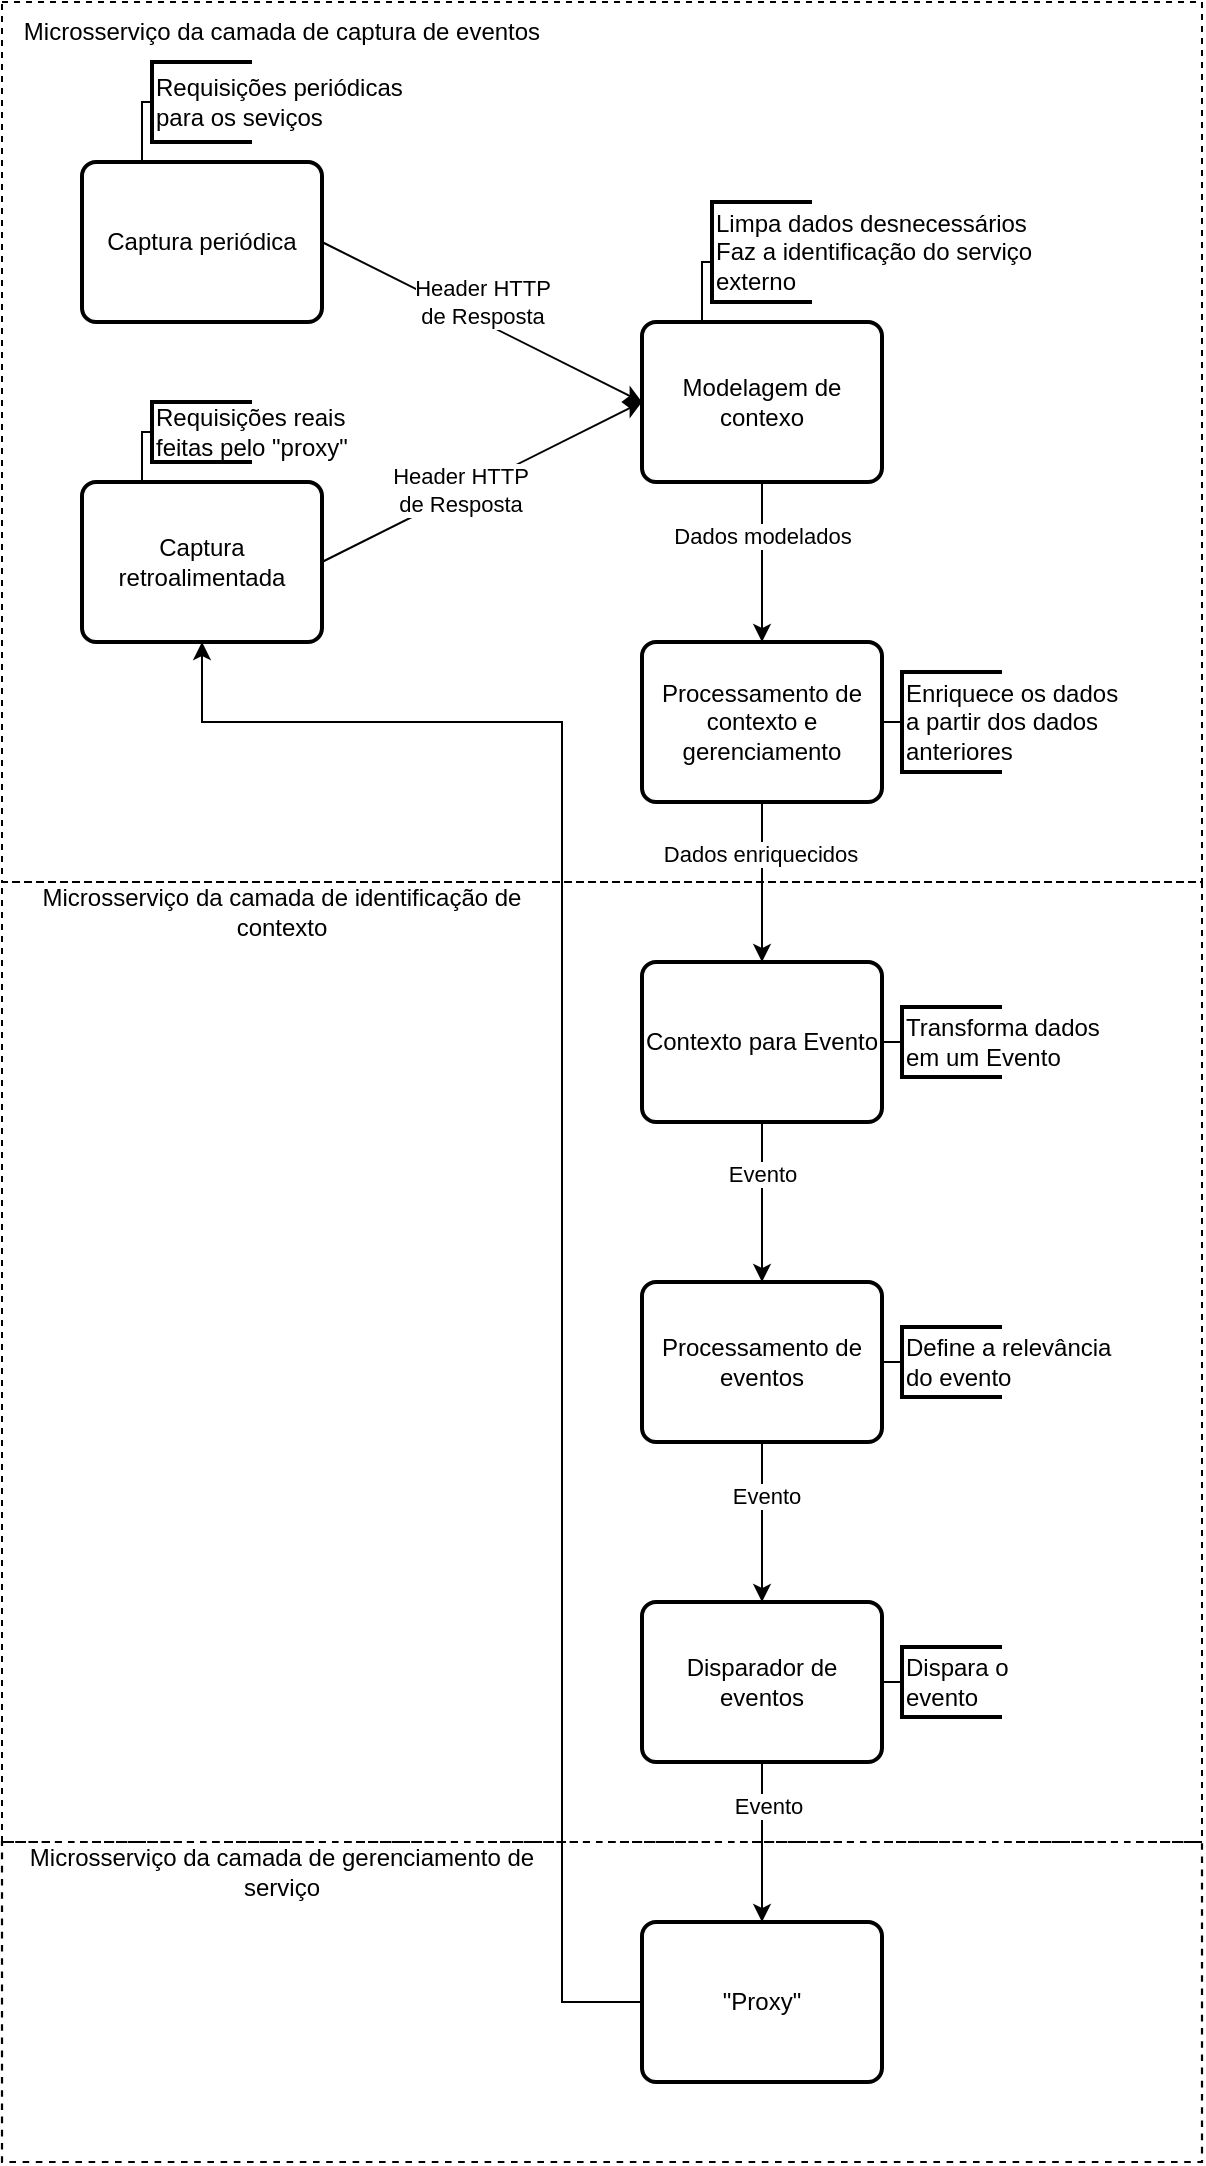 <mxfile version="20.2.8" type="device"><diagram id="4qE8dtD40p7-KFMJXsh_" name="Page-1"><mxGraphModel dx="1778" dy="1091" grid="1" gridSize="10" guides="1" tooltips="1" connect="1" arrows="1" fold="1" page="1" pageScale="1" pageWidth="850" pageHeight="1100" math="0" shadow="0"><root><mxCell id="0"/><mxCell id="1" parent="0"/><mxCell id="U6fac03QQxu_pyMV8T7V-13" value="" style="rounded=0;whiteSpace=wrap;html=1;fillColor=none;perimeterSpacing=0;strokeWidth=1.1;dashed=1;" vertex="1" parent="1"><mxGeometry x="80" y="960" width="600" height="160" as="geometry"/></mxCell><mxCell id="U6fac03QQxu_pyMV8T7V-12" value="" style="rounded=0;whiteSpace=wrap;html=1;dashed=1;fillColor=none;" vertex="1" parent="1"><mxGeometry x="80" y="480" width="600" height="480" as="geometry"/></mxCell><mxCell id="U6fac03QQxu_pyMV8T7V-11" value="" style="rounded=0;whiteSpace=wrap;html=1;dashed=1;fillColor=none;" vertex="1" parent="1"><mxGeometry x="80" y="40" width="600" height="440" as="geometry"/></mxCell><mxCell id="U6fac03QQxu_pyMV8T7V-14" style="rounded=0;orthogonalLoop=1;jettySize=auto;html=1;exitX=1;exitY=0.5;exitDx=0;exitDy=0;entryX=0;entryY=0.5;entryDx=0;entryDy=0;" edge="1" parent="1" source="U6fac03QQxu_pyMV8T7V-2" target="U6fac03QQxu_pyMV8T7V-4"><mxGeometry relative="1" as="geometry"/></mxCell><mxCell id="U6fac03QQxu_pyMV8T7V-23" value="Header HTTP&lt;br&gt;de Resposta" style="edgeLabel;html=1;align=center;verticalAlign=middle;resizable=0;points=[];" vertex="1" connectable="0" parent="U6fac03QQxu_pyMV8T7V-14"><mxGeometry x="-0.25" y="-1" relative="1" as="geometry"><mxPoint x="20" y="-1" as="offset"/></mxGeometry></mxCell><mxCell id="U6fac03QQxu_pyMV8T7V-34" style="edgeStyle=orthogonalEdgeStyle;rounded=0;orthogonalLoop=1;jettySize=auto;html=1;exitX=0.25;exitY=0;exitDx=0;exitDy=0;entryX=0;entryY=0.5;entryDx=0;entryDy=0;entryPerimeter=0;endArrow=none;endFill=0;" edge="1" parent="1" source="U6fac03QQxu_pyMV8T7V-2" target="U6fac03QQxu_pyMV8T7V-31"><mxGeometry relative="1" as="geometry"><Array as="points"><mxPoint x="150" y="90"/></Array></mxGeometry></mxCell><mxCell id="U6fac03QQxu_pyMV8T7V-2" value="Captura periódica" style="rounded=1;whiteSpace=wrap;html=1;absoluteArcSize=1;arcSize=14;strokeWidth=2;" vertex="1" parent="1"><mxGeometry x="120" y="120" width="120" height="80" as="geometry"/></mxCell><mxCell id="U6fac03QQxu_pyMV8T7V-15" style="edgeStyle=none;rounded=0;orthogonalLoop=1;jettySize=auto;html=1;exitX=1;exitY=0.5;exitDx=0;exitDy=0;entryX=0;entryY=0.5;entryDx=0;entryDy=0;" edge="1" parent="1" source="U6fac03QQxu_pyMV8T7V-3" target="U6fac03QQxu_pyMV8T7V-4"><mxGeometry relative="1" as="geometry"/></mxCell><mxCell id="U6fac03QQxu_pyMV8T7V-24" value="&lt;span style=&quot;color: rgba(0, 0, 0, 0); font-family: monospace; font-size: 0px; text-align: start; background-color: rgb(248, 249, 250);&quot;&gt;%3CmxGraphModel%3E%3Croot%3E%3CmxCell%20id%3D%220%22%2F%3E%3CmxCell%20id%3D%221%22%20parent%3D%220%22%2F%3E%3CmxCell%20id%3D%222%22%20value%3D%22Header%20HTTP%26lt%3Bbr%26gt%3Bde%20Resposta%22%20style%3D%22edgeLabel%3Bhtml%3D1%3Balign%3Dcenter%3BverticalAlign%3Dmiddle%3Bresizable%3D0%3Bpoints%3D%5B%5D%3B%22%20vertex%3D%221%22%20connectable%3D%220%22%20parent%3D%221%22%3E%3CmxGeometry%20x%3D%22319.723%22%20y%3D%22189.98%22%20as%3D%22geometry%22%2F%3E%3C%2FmxCell%3E%3C%2Froot%3E%3C%2FmxGraphModel%3E&lt;/span&gt;" style="edgeLabel;html=1;align=center;verticalAlign=middle;resizable=0;points=[];" vertex="1" connectable="0" parent="U6fac03QQxu_pyMV8T7V-15"><mxGeometry x="-0.106" relative="1" as="geometry"><mxPoint as="offset"/></mxGeometry></mxCell><mxCell id="U6fac03QQxu_pyMV8T7V-40" value="Header HTTP&lt;br&gt;de Resposta" style="edgeLabel;html=1;align=center;verticalAlign=middle;resizable=0;points=[];" vertex="1" connectable="0" parent="U6fac03QQxu_pyMV8T7V-15"><mxGeometry x="-0.136" y="2" relative="1" as="geometry"><mxPoint as="offset"/></mxGeometry></mxCell><mxCell id="U6fac03QQxu_pyMV8T7V-35" style="edgeStyle=orthogonalEdgeStyle;rounded=0;orthogonalLoop=1;jettySize=auto;html=1;exitX=0.25;exitY=0;exitDx=0;exitDy=0;entryX=0;entryY=0.5;entryDx=0;entryDy=0;entryPerimeter=0;endArrow=none;endFill=0;" edge="1" parent="1" source="U6fac03QQxu_pyMV8T7V-3" target="U6fac03QQxu_pyMV8T7V-32"><mxGeometry relative="1" as="geometry"><Array as="points"><mxPoint x="150" y="255"/></Array></mxGeometry></mxCell><mxCell id="U6fac03QQxu_pyMV8T7V-3" value="Captura retroalimentada" style="rounded=1;whiteSpace=wrap;html=1;absoluteArcSize=1;arcSize=14;strokeWidth=2;" vertex="1" parent="1"><mxGeometry x="120" y="280" width="120" height="80" as="geometry"/></mxCell><mxCell id="U6fac03QQxu_pyMV8T7V-16" style="edgeStyle=none;rounded=0;orthogonalLoop=1;jettySize=auto;html=1;exitX=0.5;exitY=1;exitDx=0;exitDy=0;" edge="1" parent="1" source="U6fac03QQxu_pyMV8T7V-4" target="U6fac03QQxu_pyMV8T7V-5"><mxGeometry relative="1" as="geometry"/></mxCell><mxCell id="U6fac03QQxu_pyMV8T7V-25" value="Dados modelados" style="edgeLabel;html=1;align=center;verticalAlign=middle;resizable=0;points=[];" vertex="1" connectable="0" parent="U6fac03QQxu_pyMV8T7V-16"><mxGeometry x="-0.342" relative="1" as="geometry"><mxPoint as="offset"/></mxGeometry></mxCell><mxCell id="U6fac03QQxu_pyMV8T7V-38" style="edgeStyle=orthogonalEdgeStyle;rounded=0;orthogonalLoop=1;jettySize=auto;html=1;exitX=0.25;exitY=0;exitDx=0;exitDy=0;entryX=0;entryY=0.5;entryDx=0;entryDy=0;entryPerimeter=0;endArrow=none;endFill=0;" edge="1" parent="1" source="U6fac03QQxu_pyMV8T7V-4" target="U6fac03QQxu_pyMV8T7V-37"><mxGeometry relative="1" as="geometry"><Array as="points"><mxPoint x="430" y="170"/></Array></mxGeometry></mxCell><mxCell id="U6fac03QQxu_pyMV8T7V-4" value="Modelagem de contexo" style="rounded=1;whiteSpace=wrap;html=1;absoluteArcSize=1;arcSize=14;strokeWidth=2;" vertex="1" parent="1"><mxGeometry x="400" y="200" width="120" height="80" as="geometry"/></mxCell><mxCell id="U6fac03QQxu_pyMV8T7V-17" style="edgeStyle=none;rounded=0;orthogonalLoop=1;jettySize=auto;html=1;exitX=0.5;exitY=1;exitDx=0;exitDy=0;entryX=0.5;entryY=0;entryDx=0;entryDy=0;" edge="1" parent="1" source="U6fac03QQxu_pyMV8T7V-5" target="U6fac03QQxu_pyMV8T7V-6"><mxGeometry relative="1" as="geometry"/></mxCell><mxCell id="U6fac03QQxu_pyMV8T7V-26" value="Dados enriquecidos" style="edgeLabel;html=1;align=center;verticalAlign=middle;resizable=0;points=[];" vertex="1" connectable="0" parent="U6fac03QQxu_pyMV8T7V-17"><mxGeometry x="-0.36" y="-1" relative="1" as="geometry"><mxPoint as="offset"/></mxGeometry></mxCell><mxCell id="U6fac03QQxu_pyMV8T7V-41" style="edgeStyle=orthogonalEdgeStyle;rounded=0;orthogonalLoop=1;jettySize=auto;html=1;exitX=1;exitY=0.5;exitDx=0;exitDy=0;entryX=0;entryY=0.5;entryDx=0;entryDy=0;entryPerimeter=0;endArrow=none;endFill=0;" edge="1" parent="1" source="U6fac03QQxu_pyMV8T7V-5" target="U6fac03QQxu_pyMV8T7V-39"><mxGeometry relative="1" as="geometry"/></mxCell><mxCell id="U6fac03QQxu_pyMV8T7V-5" value="Processamento de contexto e gerenciamento" style="rounded=1;whiteSpace=wrap;html=1;absoluteArcSize=1;arcSize=14;strokeWidth=2;" vertex="1" parent="1"><mxGeometry x="400" y="360" width="120" height="80" as="geometry"/></mxCell><mxCell id="U6fac03QQxu_pyMV8T7V-18" style="edgeStyle=none;rounded=0;orthogonalLoop=1;jettySize=auto;html=1;exitX=0.5;exitY=1;exitDx=0;exitDy=0;entryX=0.5;entryY=0;entryDx=0;entryDy=0;" edge="1" parent="1" source="U6fac03QQxu_pyMV8T7V-6" target="U6fac03QQxu_pyMV8T7V-7"><mxGeometry relative="1" as="geometry"/></mxCell><mxCell id="U6fac03QQxu_pyMV8T7V-27" value="Evento" style="edgeLabel;html=1;align=center;verticalAlign=middle;resizable=0;points=[];" vertex="1" connectable="0" parent="U6fac03QQxu_pyMV8T7V-18"><mxGeometry x="-0.36" relative="1" as="geometry"><mxPoint as="offset"/></mxGeometry></mxCell><mxCell id="U6fac03QQxu_pyMV8T7V-43" style="edgeStyle=orthogonalEdgeStyle;rounded=0;orthogonalLoop=1;jettySize=auto;html=1;exitX=1;exitY=0.5;exitDx=0;exitDy=0;entryX=0;entryY=0.5;entryDx=0;entryDy=0;entryPerimeter=0;endArrow=none;endFill=0;" edge="1" parent="1" source="U6fac03QQxu_pyMV8T7V-6" target="U6fac03QQxu_pyMV8T7V-42"><mxGeometry relative="1" as="geometry"/></mxCell><mxCell id="U6fac03QQxu_pyMV8T7V-6" value="Contexto para Evento" style="rounded=1;whiteSpace=wrap;html=1;absoluteArcSize=1;arcSize=14;strokeWidth=2;" vertex="1" parent="1"><mxGeometry x="400" y="520" width="120" height="80" as="geometry"/></mxCell><mxCell id="U6fac03QQxu_pyMV8T7V-19" style="edgeStyle=none;rounded=0;orthogonalLoop=1;jettySize=auto;html=1;exitX=0.5;exitY=1;exitDx=0;exitDy=0;entryX=0.5;entryY=0;entryDx=0;entryDy=0;" edge="1" parent="1" source="U6fac03QQxu_pyMV8T7V-7" target="U6fac03QQxu_pyMV8T7V-8"><mxGeometry relative="1" as="geometry"/></mxCell><mxCell id="U6fac03QQxu_pyMV8T7V-28" value="Evento" style="edgeLabel;html=1;align=center;verticalAlign=middle;resizable=0;points=[];" vertex="1" connectable="0" parent="U6fac03QQxu_pyMV8T7V-19"><mxGeometry x="-0.323" y="2" relative="1" as="geometry"><mxPoint as="offset"/></mxGeometry></mxCell><mxCell id="U6fac03QQxu_pyMV8T7V-45" style="edgeStyle=orthogonalEdgeStyle;rounded=0;orthogonalLoop=1;jettySize=auto;html=1;exitX=1;exitY=0.5;exitDx=0;exitDy=0;entryX=0;entryY=0.5;entryDx=0;entryDy=0;entryPerimeter=0;endArrow=none;endFill=0;" edge="1" parent="1" source="U6fac03QQxu_pyMV8T7V-7" target="U6fac03QQxu_pyMV8T7V-44"><mxGeometry relative="1" as="geometry"/></mxCell><mxCell id="U6fac03QQxu_pyMV8T7V-7" value="Processamento de eventos" style="rounded=1;whiteSpace=wrap;html=1;absoluteArcSize=1;arcSize=14;strokeWidth=2;" vertex="1" parent="1"><mxGeometry x="400" y="680" width="120" height="80" as="geometry"/></mxCell><mxCell id="U6fac03QQxu_pyMV8T7V-20" style="edgeStyle=none;rounded=0;orthogonalLoop=1;jettySize=auto;html=1;exitX=0.5;exitY=1;exitDx=0;exitDy=0;entryX=0.5;entryY=0;entryDx=0;entryDy=0;" edge="1" parent="1" source="U6fac03QQxu_pyMV8T7V-8" target="U6fac03QQxu_pyMV8T7V-9"><mxGeometry relative="1" as="geometry"/></mxCell><mxCell id="U6fac03QQxu_pyMV8T7V-29" value="Evento" style="edgeLabel;html=1;align=center;verticalAlign=middle;resizable=0;points=[];" vertex="1" connectable="0" parent="U6fac03QQxu_pyMV8T7V-20"><mxGeometry x="-0.453" y="3" relative="1" as="geometry"><mxPoint as="offset"/></mxGeometry></mxCell><mxCell id="U6fac03QQxu_pyMV8T7V-47" style="edgeStyle=orthogonalEdgeStyle;rounded=0;orthogonalLoop=1;jettySize=auto;html=1;exitX=1;exitY=0.5;exitDx=0;exitDy=0;entryX=0;entryY=0.5;entryDx=0;entryDy=0;entryPerimeter=0;endArrow=none;endFill=0;" edge="1" parent="1" source="U6fac03QQxu_pyMV8T7V-8" target="U6fac03QQxu_pyMV8T7V-46"><mxGeometry relative="1" as="geometry"/></mxCell><mxCell id="U6fac03QQxu_pyMV8T7V-8" value="Disparador de eventos" style="rounded=1;whiteSpace=wrap;html=1;absoluteArcSize=1;arcSize=14;strokeWidth=2;" vertex="1" parent="1"><mxGeometry x="400" y="840" width="120" height="80" as="geometry"/></mxCell><mxCell id="U6fac03QQxu_pyMV8T7V-21" style="edgeStyle=none;rounded=0;orthogonalLoop=1;jettySize=auto;html=1;exitX=0;exitY=0.5;exitDx=0;exitDy=0;entryX=0.5;entryY=1;entryDx=0;entryDy=0;" edge="1" parent="1" source="U6fac03QQxu_pyMV8T7V-9" target="U6fac03QQxu_pyMV8T7V-3"><mxGeometry relative="1" as="geometry"><Array as="points"><mxPoint x="360" y="1040"/><mxPoint x="360" y="400"/><mxPoint x="180" y="400"/></Array></mxGeometry></mxCell><mxCell id="U6fac03QQxu_pyMV8T7V-9" value="&quot;Proxy&quot;" style="rounded=1;whiteSpace=wrap;html=1;absoluteArcSize=1;arcSize=14;strokeWidth=2;" vertex="1" parent="1"><mxGeometry x="400" y="1000" width="120" height="80" as="geometry"/></mxCell><mxCell id="U6fac03QQxu_pyMV8T7V-31" value="Requisições periódicas&lt;br&gt;para os seviços" style="strokeWidth=2;html=1;shape=mxgraph.flowchart.annotation_1;align=left;pointerEvents=1;fillColor=none;" vertex="1" parent="1"><mxGeometry x="155" y="70" width="50" height="40" as="geometry"/></mxCell><mxCell id="U6fac03QQxu_pyMV8T7V-32" value="Requisições reais&lt;br&gt;feitas pelo &quot;proxy&quot;" style="strokeWidth=2;html=1;shape=mxgraph.flowchart.annotation_1;align=left;pointerEvents=1;fillColor=none;" vertex="1" parent="1"><mxGeometry x="155" y="240" width="50" height="30" as="geometry"/></mxCell><mxCell id="U6fac03QQxu_pyMV8T7V-37" value="Limpa dados desnecessários&lt;br&gt;Faz a identificação do serviço&lt;br&gt;externo" style="strokeWidth=2;html=1;shape=mxgraph.flowchart.annotation_1;align=left;pointerEvents=1;fillColor=none;" vertex="1" parent="1"><mxGeometry x="435" y="140" width="50" height="50" as="geometry"/></mxCell><mxCell id="U6fac03QQxu_pyMV8T7V-39" value="Enriquece os dados&lt;br&gt;a partir dos dados&lt;br&gt;anteriores" style="strokeWidth=2;html=1;shape=mxgraph.flowchart.annotation_1;align=left;pointerEvents=1;fillColor=none;" vertex="1" parent="1"><mxGeometry x="530" y="375" width="50" height="50" as="geometry"/></mxCell><mxCell id="U6fac03QQxu_pyMV8T7V-42" value="Transforma dados&lt;br&gt;em um Evento" style="strokeWidth=2;html=1;shape=mxgraph.flowchart.annotation_1;align=left;pointerEvents=1;fillColor=none;" vertex="1" parent="1"><mxGeometry x="530" y="542.5" width="50" height="35" as="geometry"/></mxCell><mxCell id="U6fac03QQxu_pyMV8T7V-44" value="Define a relevância&lt;br&gt;do evento" style="strokeWidth=2;html=1;shape=mxgraph.flowchart.annotation_1;align=left;pointerEvents=1;fillColor=none;" vertex="1" parent="1"><mxGeometry x="530" y="702.5" width="50" height="35" as="geometry"/></mxCell><mxCell id="U6fac03QQxu_pyMV8T7V-46" value="Dispara o&lt;br&gt;evento" style="strokeWidth=2;html=1;shape=mxgraph.flowchart.annotation_1;align=left;pointerEvents=1;fillColor=none;" vertex="1" parent="1"><mxGeometry x="530" y="862.5" width="50" height="35" as="geometry"/></mxCell><mxCell id="U6fac03QQxu_pyMV8T7V-48" value="Microsserviço da camada de captura de eventos" style="text;html=1;strokeColor=none;fillColor=none;align=center;verticalAlign=middle;whiteSpace=wrap;rounded=0;" vertex="1" parent="1"><mxGeometry x="80" y="40" width="280" height="30" as="geometry"/></mxCell><mxCell id="U6fac03QQxu_pyMV8T7V-49" value="Microsserviço da camada de identificação de contexto" style="text;html=1;strokeColor=none;fillColor=none;align=center;verticalAlign=middle;whiteSpace=wrap;rounded=0;" vertex="1" parent="1"><mxGeometry x="80" y="480" width="280" height="30" as="geometry"/></mxCell><mxCell id="U6fac03QQxu_pyMV8T7V-50" value="Microsserviço da camada de gerenciamento de serviço" style="text;html=1;strokeColor=none;fillColor=none;align=center;verticalAlign=middle;whiteSpace=wrap;rounded=0;" vertex="1" parent="1"><mxGeometry x="80" y="960" width="280" height="30" as="geometry"/></mxCell></root></mxGraphModel></diagram></mxfile>